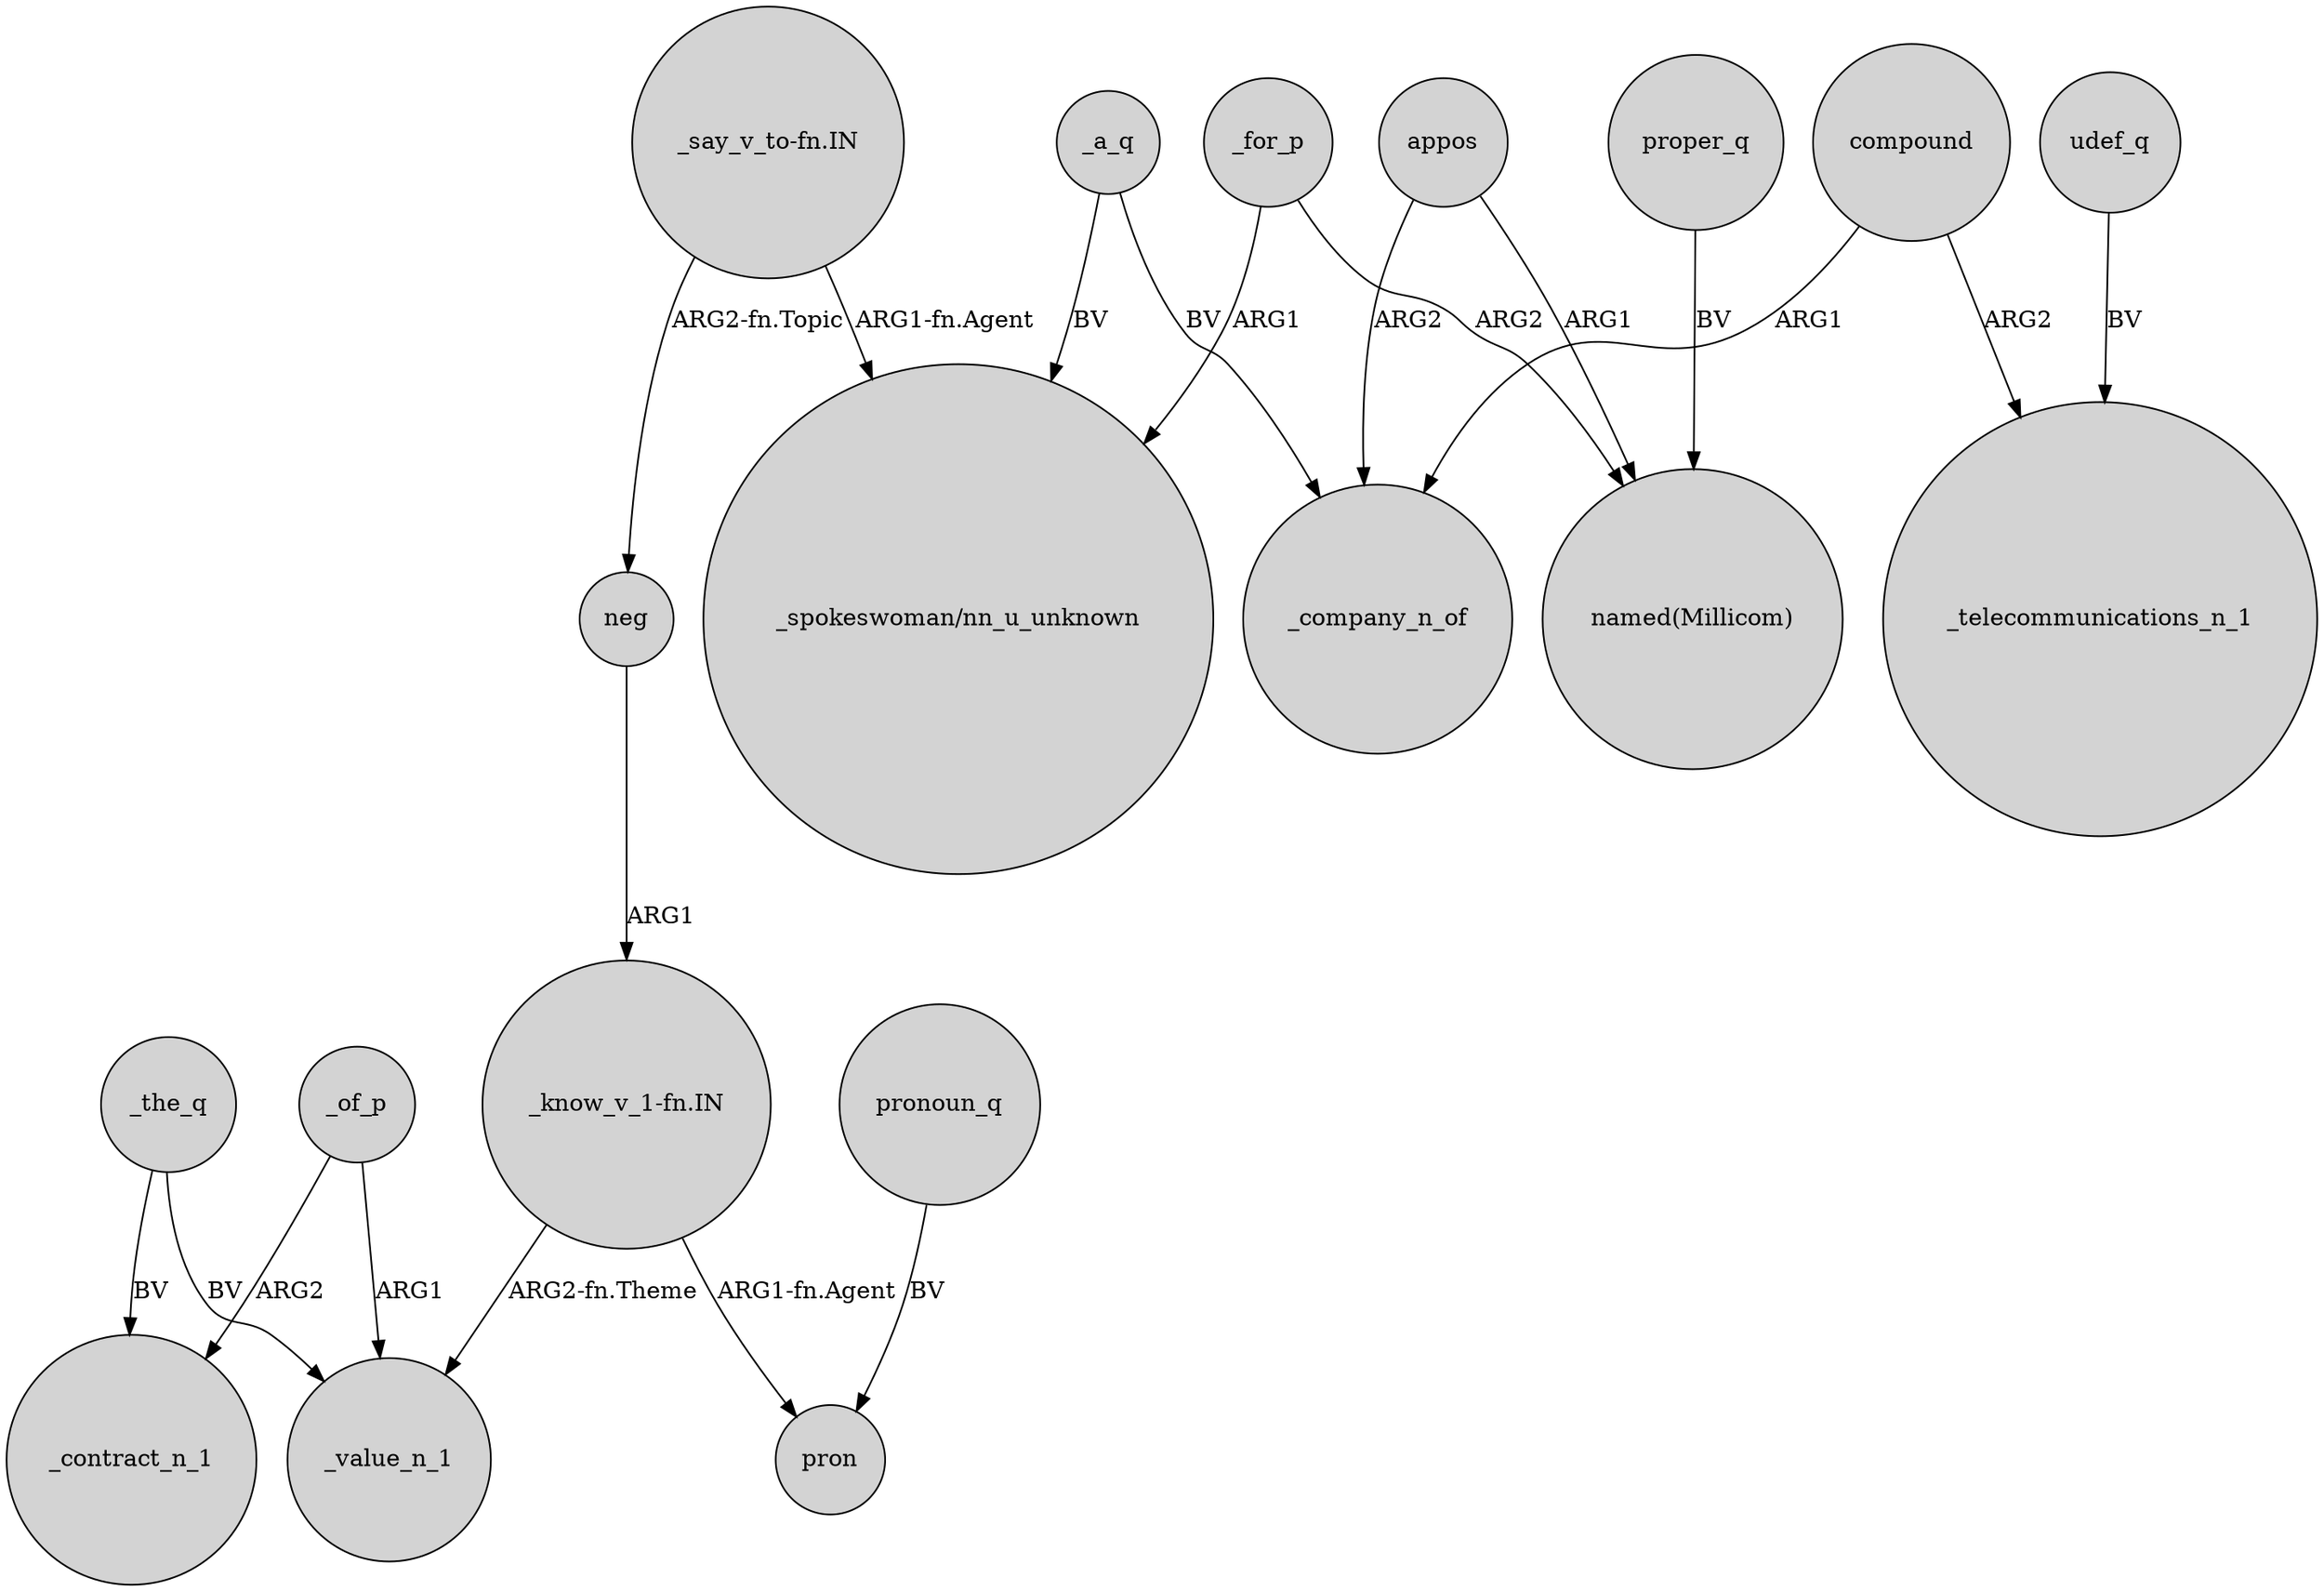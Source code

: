 digraph {
	node [shape=circle style=filled]
	_of_p -> _contract_n_1 [label=ARG2]
	appos -> "named(Millicom)" [label=ARG1]
	_a_q -> "_spokeswoman/nn_u_unknown" [label=BV]
	_of_p -> _value_n_1 [label=ARG1]
	"_know_v_1-fn.IN" -> pron [label="ARG1-fn.Agent"]
	compound -> _telecommunications_n_1 [label=ARG2]
	"_know_v_1-fn.IN" -> _value_n_1 [label="ARG2-fn.Theme"]
	compound -> _company_n_of [label=ARG1]
	pronoun_q -> pron [label=BV]
	_the_q -> _contract_n_1 [label=BV]
	neg -> "_know_v_1-fn.IN" [label=ARG1]
	_for_p -> "_spokeswoman/nn_u_unknown" [label=ARG1]
	appos -> _company_n_of [label=ARG2]
	"_say_v_to-fn.IN" -> "_spokeswoman/nn_u_unknown" [label="ARG1-fn.Agent"]
	udef_q -> _telecommunications_n_1 [label=BV]
	_the_q -> _value_n_1 [label=BV]
	_a_q -> _company_n_of [label=BV]
	"_say_v_to-fn.IN" -> neg [label="ARG2-fn.Topic"]
	proper_q -> "named(Millicom)" [label=BV]
	_for_p -> "named(Millicom)" [label=ARG2]
}
